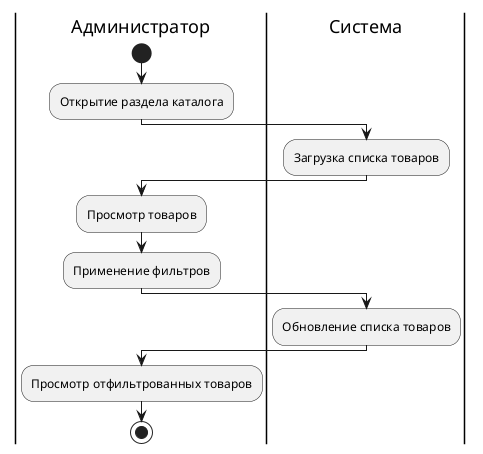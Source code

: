 @startuml
|Администратор|
start
:Открытие раздела каталога;

|Система|
:Загрузка списка товаров;

|Администратор|
:Просмотр товаров;

|Администратор|
:Применение фильтров;

|Система|
:Обновление списка товаров;

|Администратор|
:Просмотр отфильтрованных товаров;

stop
@enduml
